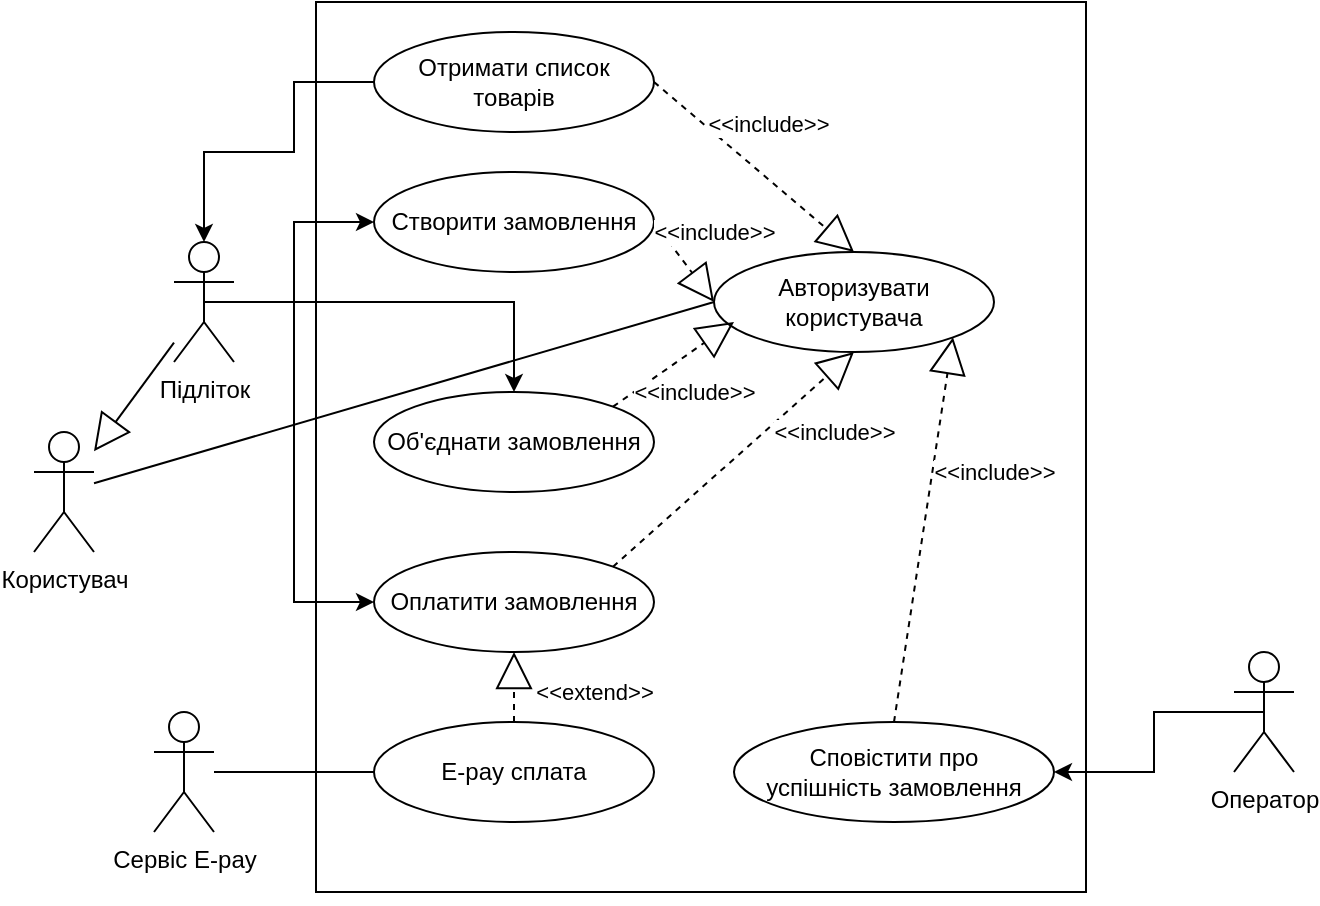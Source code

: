 <mxfile version="22.0.2" type="device">
  <diagram name="Страница 1" id="peiVjQ6xKM0UFsxWsOr3">
    <mxGraphModel dx="1050" dy="542" grid="1" gridSize="10" guides="1" tooltips="1" connect="1" arrows="1" fold="1" page="1" pageScale="1" pageWidth="827" pageHeight="1169" math="0" shadow="0">
      <root>
        <mxCell id="0" />
        <mxCell id="1" parent="0" />
        <mxCell id="1JTkHmqc5n5id6cBLUgi-10" style="edgeStyle=orthogonalEdgeStyle;rounded=0;orthogonalLoop=1;jettySize=auto;html=1;exitX=0.5;exitY=1;exitDx=0;exitDy=0;entryX=0.5;entryY=0;entryDx=0;entryDy=0;" parent="1" edge="1">
          <mxGeometry relative="1" as="geometry">
            <mxPoint x="470" y="395" as="sourcePoint" />
          </mxGeometry>
        </mxCell>
        <mxCell id="UrdU0xNyHuRj9MzuBO23-1" value="Підліток" style="shape=umlActor;verticalLabelPosition=bottom;verticalAlign=top;html=1;outlineConnect=0;" parent="1" vertex="1">
          <mxGeometry x="150" y="185" width="30" height="60" as="geometry" />
        </mxCell>
        <mxCell id="UrdU0xNyHuRj9MzuBO23-8" value="" style="rounded=0;whiteSpace=wrap;html=1;" parent="1" vertex="1">
          <mxGeometry x="221" y="65" width="385" height="445" as="geometry" />
        </mxCell>
        <mxCell id="Ndh7fXzvTLHAovszqeuX-16" style="edgeStyle=orthogonalEdgeStyle;rounded=0;orthogonalLoop=1;jettySize=auto;html=1;exitX=0;exitY=0.5;exitDx=0;exitDy=0;entryX=0.5;entryY=0;entryDx=0;entryDy=0;entryPerimeter=0;" parent="1" source="UrdU0xNyHuRj9MzuBO23-2" target="UrdU0xNyHuRj9MzuBO23-1" edge="1">
          <mxGeometry relative="1" as="geometry">
            <Array as="points">
              <mxPoint x="210" y="105" />
              <mxPoint x="210" y="140" />
              <mxPoint x="165" y="140" />
            </Array>
          </mxGeometry>
        </mxCell>
        <mxCell id="UrdU0xNyHuRj9MzuBO23-2" value="Отримати список&lt;br&gt;товарів" style="ellipse;whiteSpace=wrap;html=1;" parent="1" vertex="1">
          <mxGeometry x="250" y="80" width="140" height="50" as="geometry" />
        </mxCell>
        <mxCell id="UrdU0xNyHuRj9MzuBO23-3" value="Створити замовлення" style="ellipse;whiteSpace=wrap;html=1;" parent="1" vertex="1">
          <mxGeometry x="250" y="150" width="140" height="50" as="geometry" />
        </mxCell>
        <mxCell id="UrdU0xNyHuRj9MzuBO23-4" value="Об&#39;єднати замовлення" style="ellipse;whiteSpace=wrap;html=1;" parent="1" vertex="1">
          <mxGeometry x="250" y="260" width="140" height="50" as="geometry" />
        </mxCell>
        <mxCell id="UrdU0xNyHuRj9MzuBO23-5" value="Оплатити замовлення" style="ellipse;whiteSpace=wrap;html=1;" parent="1" vertex="1">
          <mxGeometry x="250" y="340" width="140" height="50" as="geometry" />
        </mxCell>
        <mxCell id="UrdU0xNyHuRj9MzuBO23-6" value="Сповістити про&lt;br&gt;успішність замовлення" style="ellipse;whiteSpace=wrap;html=1;" parent="1" vertex="1">
          <mxGeometry x="430" y="425" width="160" height="50" as="geometry" />
        </mxCell>
        <mxCell id="UrdU0xNyHuRj9MzuBO23-15" value="Сервіс E-pay&lt;br&gt;&amp;nbsp;" style="shape=umlActor;verticalLabelPosition=bottom;verticalAlign=top;html=1;outlineConnect=0;" parent="1" vertex="1">
          <mxGeometry x="140" y="420" width="30" height="60" as="geometry" />
        </mxCell>
        <mxCell id="Ndh7fXzvTLHAovszqeuX-8" style="edgeStyle=orthogonalEdgeStyle;rounded=0;orthogonalLoop=1;jettySize=auto;html=1;exitX=0.5;exitY=0.5;exitDx=0;exitDy=0;exitPerimeter=0;entryX=1;entryY=0.5;entryDx=0;entryDy=0;" parent="1" source="UrdU0xNyHuRj9MzuBO23-18" target="UrdU0xNyHuRj9MzuBO23-6" edge="1">
          <mxGeometry relative="1" as="geometry">
            <Array as="points">
              <mxPoint x="640" y="420" />
              <mxPoint x="640" y="450" />
            </Array>
          </mxGeometry>
        </mxCell>
        <mxCell id="UrdU0xNyHuRj9MzuBO23-18" value="Оператор" style="shape=umlActor;verticalLabelPosition=bottom;verticalAlign=top;html=1;outlineConnect=0;" parent="1" vertex="1">
          <mxGeometry x="680" y="390" width="30" height="60" as="geometry" />
        </mxCell>
        <mxCell id="Ndh7fXzvTLHAovszqeuX-3" value="Авторизувати&lt;br&gt;користувача" style="ellipse;whiteSpace=wrap;html=1;" parent="1" vertex="1">
          <mxGeometry x="420" y="190" width="140" height="50" as="geometry" />
        </mxCell>
        <mxCell id="Ndh7fXzvTLHAovszqeuX-5" value="E-pay сплата" style="ellipse;whiteSpace=wrap;html=1;" parent="1" vertex="1">
          <mxGeometry x="250" y="425" width="140" height="50" as="geometry" />
        </mxCell>
        <mxCell id="Ndh7fXzvTLHAovszqeuX-7" value="&amp;lt;&amp;lt;extend&amp;gt;&amp;gt;" style="endArrow=block;endSize=16;endFill=0;html=1;rounded=0;exitX=0.5;exitY=0;exitDx=0;exitDy=0;entryX=0.5;entryY=1;entryDx=0;entryDy=0;dashed=1;" parent="1" source="Ndh7fXzvTLHAovszqeuX-5" target="UrdU0xNyHuRj9MzuBO23-5" edge="1">
          <mxGeometry x="-0.143" y="-40" width="160" relative="1" as="geometry">
            <mxPoint x="330" y="280" as="sourcePoint" />
            <mxPoint x="490" y="280" as="targetPoint" />
            <mxPoint as="offset" />
          </mxGeometry>
        </mxCell>
        <mxCell id="Ndh7fXzvTLHAovszqeuX-10" value="" style="endArrow=none;html=1;rounded=0;entryX=0;entryY=0.5;entryDx=0;entryDy=0;" parent="1" source="UrdU0xNyHuRj9MzuBO23-15" target="Ndh7fXzvTLHAovszqeuX-5" edge="1">
          <mxGeometry width="50" height="50" relative="1" as="geometry">
            <mxPoint x="390" y="310" as="sourcePoint" />
            <mxPoint x="190" y="420" as="targetPoint" />
          </mxGeometry>
        </mxCell>
        <mxCell id="Ndh7fXzvTLHAovszqeuX-11" value="&amp;lt;&amp;lt;include&amp;gt;&amp;gt;" style="endArrow=block;endSize=16;endFill=0;html=1;rounded=0;exitX=1;exitY=0.5;exitDx=0;exitDy=0;entryX=0;entryY=0.5;entryDx=0;entryDy=0;dashed=1;" parent="1" source="UrdU0xNyHuRj9MzuBO23-3" target="Ndh7fXzvTLHAovszqeuX-3" edge="1">
          <mxGeometry x="-0.12" y="21" width="160" relative="1" as="geometry">
            <mxPoint x="450" y="350" as="sourcePoint" />
            <mxPoint x="400" y="375" as="targetPoint" />
            <mxPoint as="offset" />
          </mxGeometry>
        </mxCell>
        <mxCell id="Ndh7fXzvTLHAovszqeuX-12" value="&amp;lt;&amp;lt;include&amp;gt;&amp;gt;" style="endArrow=block;endSize=16;endFill=0;html=1;rounded=0;exitX=1;exitY=0.5;exitDx=0;exitDy=0;entryX=0.5;entryY=0;entryDx=0;entryDy=0;dashed=1;" parent="1" source="UrdU0xNyHuRj9MzuBO23-2" target="Ndh7fXzvTLHAovszqeuX-3" edge="1">
          <mxGeometry x="-0.12" y="21" width="160" relative="1" as="geometry">
            <mxPoint x="400" y="185" as="sourcePoint" />
            <mxPoint x="430" y="225" as="targetPoint" />
            <mxPoint as="offset" />
          </mxGeometry>
        </mxCell>
        <mxCell id="Ndh7fXzvTLHAovszqeuX-14" value="&amp;lt;&amp;lt;include&amp;gt;&amp;gt;" style="endArrow=block;endSize=16;endFill=0;html=1;rounded=0;exitX=1;exitY=0;exitDx=0;exitDy=0;entryX=0;entryY=0.5;entryDx=0;entryDy=0;dashed=1;" parent="1" source="UrdU0xNyHuRj9MzuBO23-4" edge="1">
          <mxGeometry x="0.013" y="-17" width="160" relative="1" as="geometry">
            <mxPoint x="400" y="185" as="sourcePoint" />
            <mxPoint x="430" y="225" as="targetPoint" />
            <mxPoint as="offset" />
          </mxGeometry>
        </mxCell>
        <mxCell id="Ndh7fXzvTLHAovszqeuX-15" value="&amp;lt;&amp;lt;include&amp;gt;&amp;gt;" style="endArrow=block;endSize=16;endFill=0;html=1;rounded=0;exitX=1;exitY=0;exitDx=0;exitDy=0;entryX=0.5;entryY=1;entryDx=0;entryDy=0;dashed=1;" parent="1" source="UrdU0xNyHuRj9MzuBO23-5" target="Ndh7fXzvTLHAovszqeuX-3" edge="1">
          <mxGeometry x="0.578" y="-23" width="160" relative="1" as="geometry">
            <mxPoint x="379" y="277" as="sourcePoint" />
            <mxPoint x="440" y="235" as="targetPoint" />
            <mxPoint as="offset" />
          </mxGeometry>
        </mxCell>
        <mxCell id="Ndh7fXzvTLHAovszqeuX-18" value="&amp;lt;&amp;lt;include&amp;gt;&amp;gt;" style="endArrow=block;endSize=16;endFill=0;html=1;rounded=0;exitX=0.5;exitY=0;exitDx=0;exitDy=0;entryX=1;entryY=1;entryDx=0;entryDy=0;dashed=1;" parent="1" source="UrdU0xNyHuRj9MzuBO23-6" target="Ndh7fXzvTLHAovszqeuX-3" edge="1">
          <mxGeometry x="0.348" y="-30" width="160" relative="1" as="geometry">
            <mxPoint x="379" y="357" as="sourcePoint" />
            <mxPoint x="500" y="250" as="targetPoint" />
            <mxPoint as="offset" />
          </mxGeometry>
        </mxCell>
        <mxCell id="nHAWuHvcx7mtwWcoY8rD-1" value="Користувач" style="shape=umlActor;verticalLabelPosition=bottom;verticalAlign=top;html=1;outlineConnect=0;" parent="1" vertex="1">
          <mxGeometry x="80" y="280" width="30" height="60" as="geometry" />
        </mxCell>
        <mxCell id="nHAWuHvcx7mtwWcoY8rD-3" value="&lt;br&gt;" style="endArrow=block;endSize=16;endFill=0;html=1;rounded=0;" parent="1" source="UrdU0xNyHuRj9MzuBO23-1" target="nHAWuHvcx7mtwWcoY8rD-1" edge="1">
          <mxGeometry x="-0.12" y="21" width="160" relative="1" as="geometry">
            <mxPoint x="400" y="185" as="sourcePoint" />
            <mxPoint x="430" y="225" as="targetPoint" />
            <mxPoint as="offset" />
          </mxGeometry>
        </mxCell>
        <mxCell id="smpJZryZvKCmaWnj2-aj-2" style="edgeStyle=orthogonalEdgeStyle;rounded=0;orthogonalLoop=1;jettySize=auto;html=1;exitX=0.5;exitY=0.5;exitDx=0;exitDy=0;exitPerimeter=0;entryX=0.5;entryY=0;entryDx=0;entryDy=0;" parent="1" source="UrdU0xNyHuRj9MzuBO23-1" target="UrdU0xNyHuRj9MzuBO23-4" edge="1">
          <mxGeometry relative="1" as="geometry" />
        </mxCell>
        <mxCell id="smpJZryZvKCmaWnj2-aj-3" style="edgeStyle=orthogonalEdgeStyle;rounded=0;orthogonalLoop=1;jettySize=auto;html=1;exitX=0.5;exitY=0.5;exitDx=0;exitDy=0;exitPerimeter=0;entryX=0;entryY=0.5;entryDx=0;entryDy=0;" parent="1" source="UrdU0xNyHuRj9MzuBO23-1" target="UrdU0xNyHuRj9MzuBO23-5" edge="1">
          <mxGeometry relative="1" as="geometry">
            <Array as="points">
              <mxPoint x="210" y="215" />
              <mxPoint x="210" y="365" />
            </Array>
          </mxGeometry>
        </mxCell>
        <mxCell id="smpJZryZvKCmaWnj2-aj-1" style="edgeStyle=orthogonalEdgeStyle;rounded=0;orthogonalLoop=1;jettySize=auto;html=1;exitX=0.5;exitY=0.5;exitDx=0;exitDy=0;exitPerimeter=0;entryX=0;entryY=0.5;entryDx=0;entryDy=0;" parent="1" source="UrdU0xNyHuRj9MzuBO23-1" target="UrdU0xNyHuRj9MzuBO23-3" edge="1">
          <mxGeometry relative="1" as="geometry">
            <Array as="points">
              <mxPoint x="210" y="215" />
              <mxPoint x="210" y="175" />
            </Array>
          </mxGeometry>
        </mxCell>
        <mxCell id="smpJZryZvKCmaWnj2-aj-5" value="" style="endArrow=none;html=1;rounded=0;entryX=0;entryY=0.5;entryDx=0;entryDy=0;" parent="1" source="nHAWuHvcx7mtwWcoY8rD-1" target="Ndh7fXzvTLHAovszqeuX-3" edge="1">
          <mxGeometry width="50" height="50" relative="1" as="geometry">
            <mxPoint x="390" y="280" as="sourcePoint" />
            <mxPoint x="440" y="230" as="targetPoint" />
          </mxGeometry>
        </mxCell>
      </root>
    </mxGraphModel>
  </diagram>
</mxfile>
